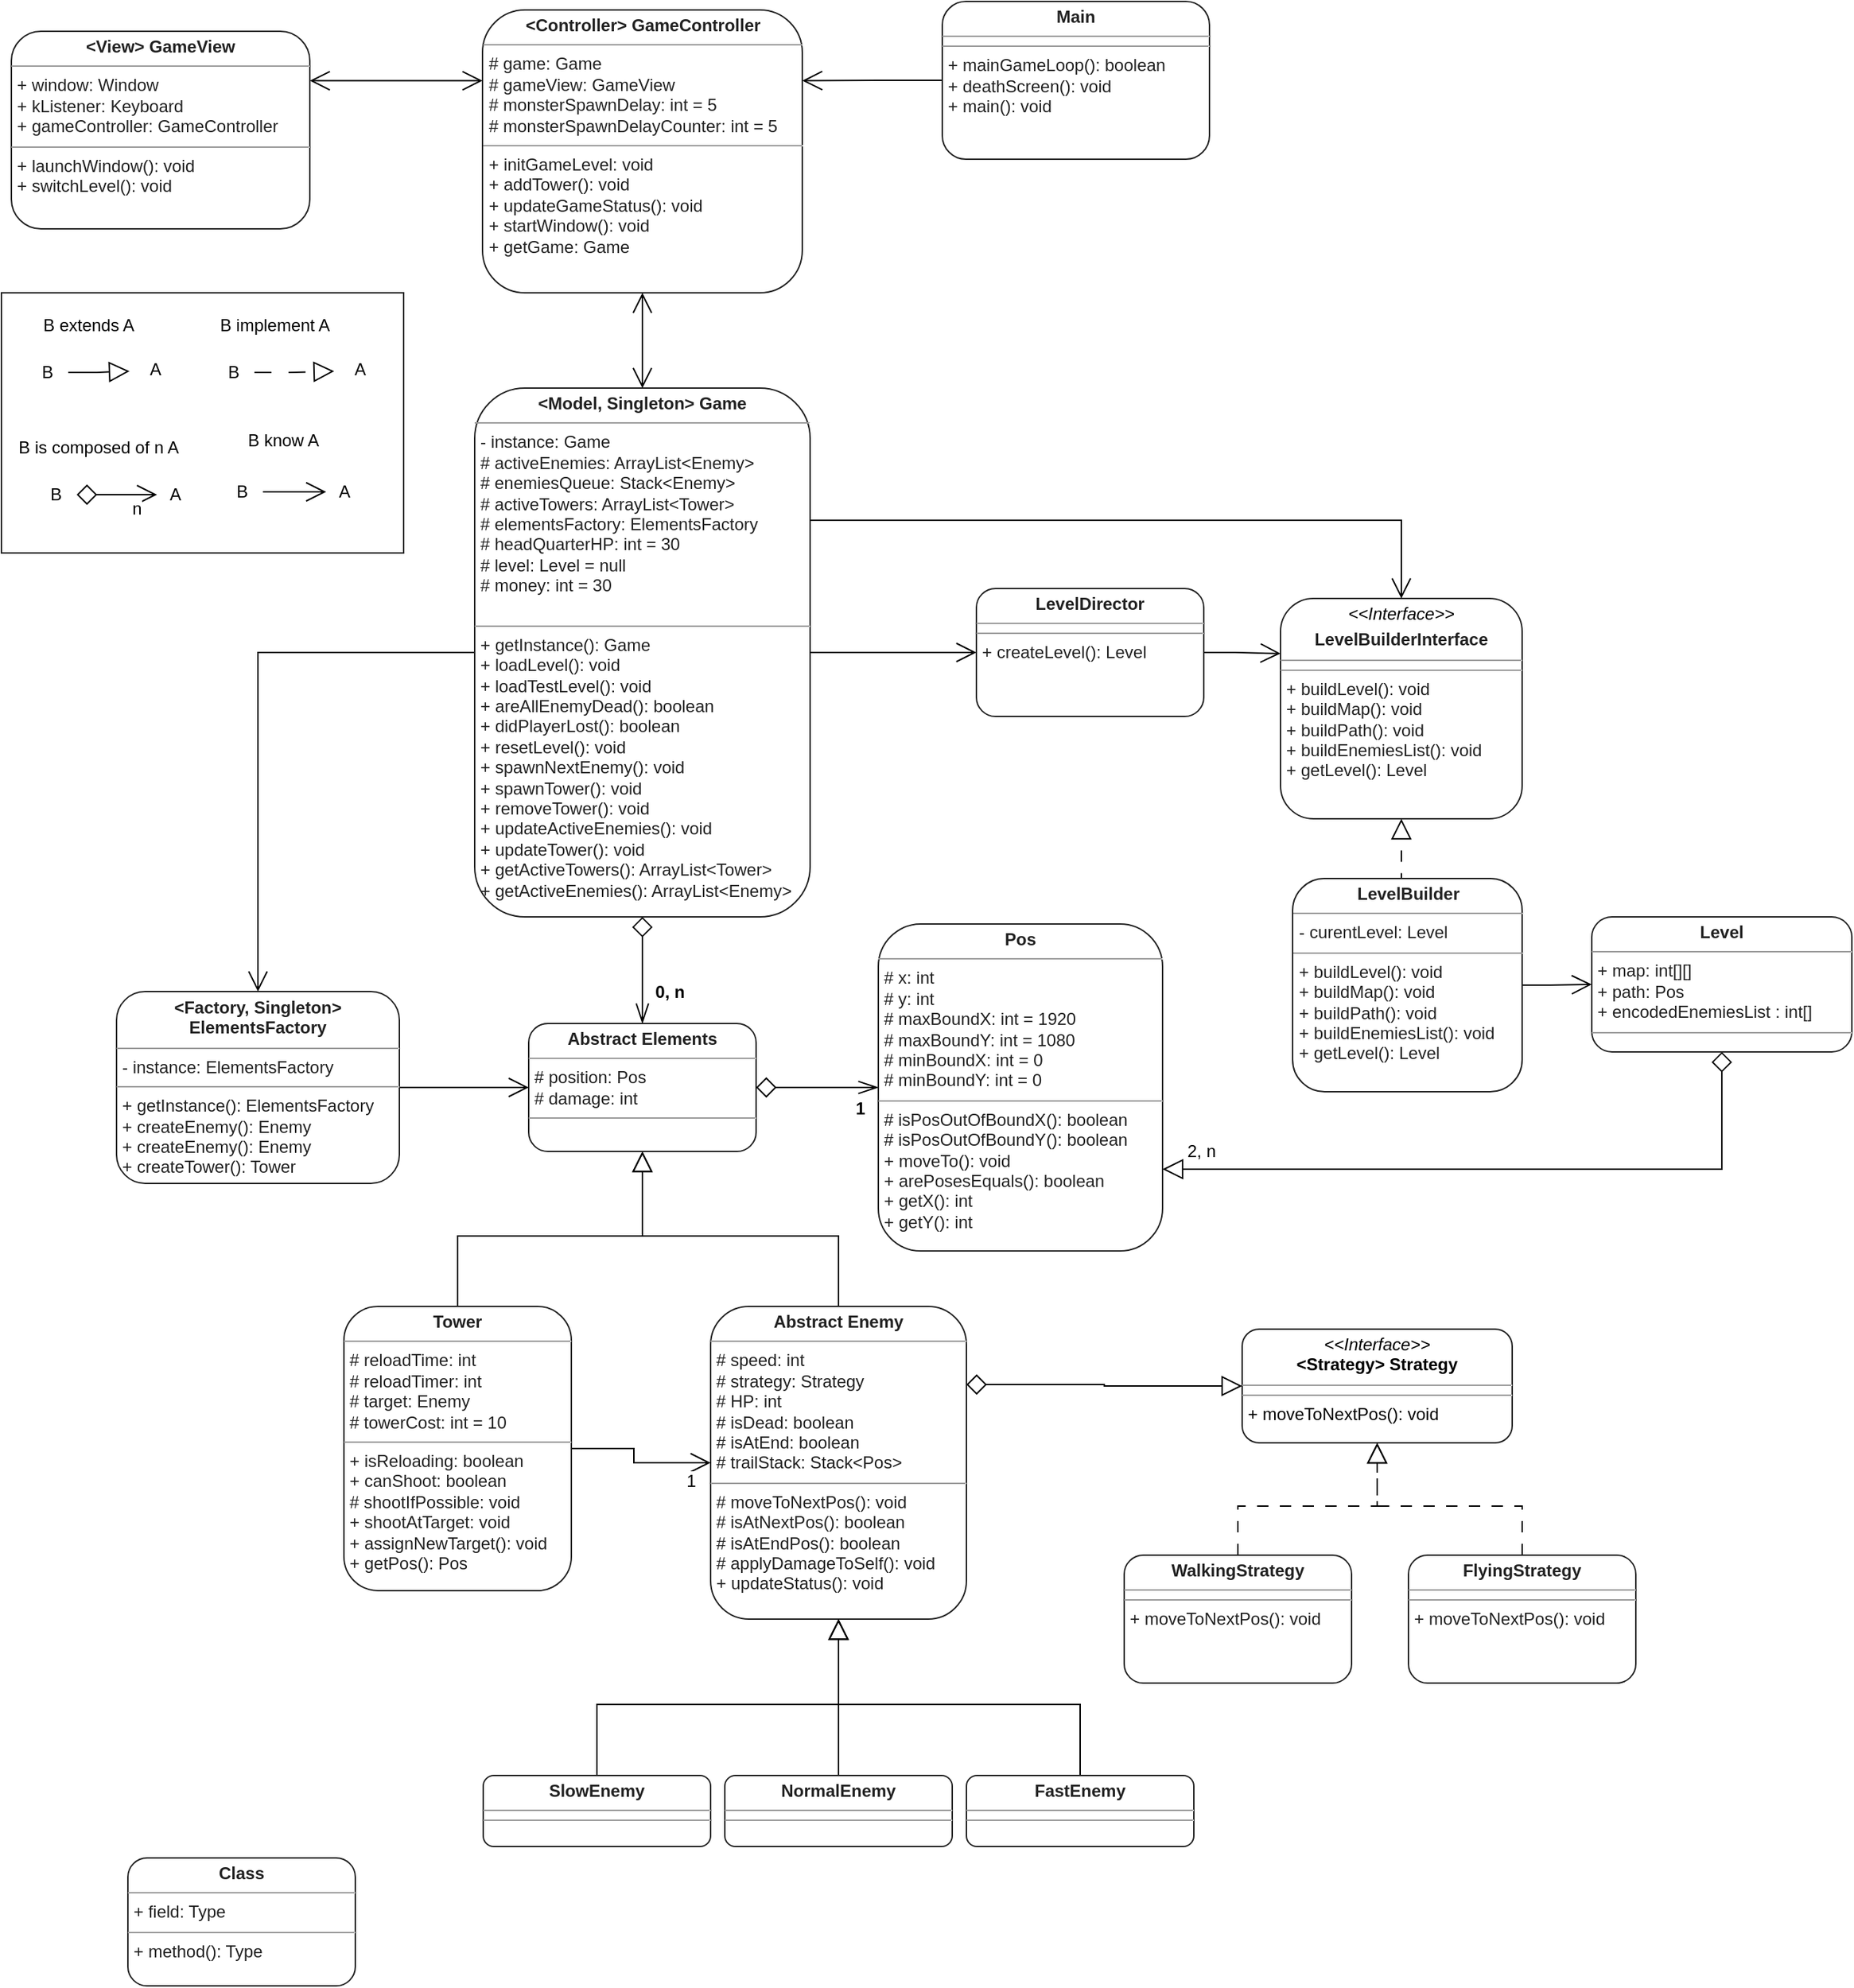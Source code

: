 <mxfile version="22.1.21" type="github">
  <diagram id="C5RBs43oDa-KdzZeNtuy" name="Page-1">
    <mxGraphModel dx="2112" dy="1836" grid="0" gridSize="10" guides="1" tooltips="1" connect="1" arrows="1" fold="1" page="1" pageScale="1" pageWidth="827" pageHeight="1169" background="#FFFFFF" math="0" shadow="0">
      <root>
        <mxCell id="WIyWlLk6GJQsqaUBKTNV-0" />
        <mxCell id="WIyWlLk6GJQsqaUBKTNV-1" parent="WIyWlLk6GJQsqaUBKTNV-0" />
        <mxCell id="IYGhUomnH6jKBSR1ie2B-79" value="" style="rounded=0;whiteSpace=wrap;html=1;strokeColor=#222222;align=left;verticalAlign=top;fontFamily=Helvetica;fontSize=12;fontColor=default;fillColor=default;" parent="WIyWlLk6GJQsqaUBKTNV-1" vertex="1">
          <mxGeometry x="-42" y="165" width="283" height="183" as="geometry" />
        </mxCell>
        <mxCell id="L1qPjvzHBr-FXpmjH9W--50" style="edgeStyle=orthogonalEdgeStyle;rounded=0;orthogonalLoop=1;jettySize=auto;html=1;exitX=1;exitY=0.5;exitDx=0;exitDy=0;entryX=0;entryY=0.5;entryDx=0;entryDy=0;fontColor=#222222;endSize=12;endArrow=open;endFill=0;" parent="WIyWlLk6GJQsqaUBKTNV-1" source="IYGhUomnH6jKBSR1ie2B-50" target="n24wNqalR_rbXZnRrwJV-2" edge="1">
          <mxGeometry relative="1" as="geometry">
            <mxPoint x="605" y="320" as="sourcePoint" />
            <mxPoint x="638" y="325.5" as="targetPoint" />
          </mxGeometry>
        </mxCell>
        <mxCell id="IYGhUomnH6jKBSR1ie2B-40" style="edgeStyle=orthogonalEdgeStyle;shape=connector;rounded=0;orthogonalLoop=1;jettySize=auto;html=1;exitX=0.5;exitY=1;exitDx=0;exitDy=0;labelBackgroundColor=default;strokeColor=default;align=center;verticalAlign=middle;fontFamily=Helvetica;fontSize=12;fontColor=default;endArrow=block;endFill=0;endSize=12;" parent="WIyWlLk6GJQsqaUBKTNV-1" edge="1">
          <mxGeometry relative="1" as="geometry">
            <mxPoint x="414" y="772" as="targetPoint" />
            <mxPoint x="414" y="772" as="sourcePoint" />
          </mxGeometry>
        </mxCell>
        <mxCell id="IYGhUomnH6jKBSR1ie2B-24" style="edgeStyle=orthogonalEdgeStyle;shape=connector;rounded=0;orthogonalLoop=1;jettySize=auto;html=1;exitX=0.5;exitY=0;exitDx=0;exitDy=0;entryX=0.5;entryY=1;entryDx=0;entryDy=0;labelBackgroundColor=default;strokeColor=default;align=center;verticalAlign=middle;fontFamily=Helvetica;fontSize=12;fontColor=default;endArrow=block;endFill=0;endSize=12;" parent="WIyWlLk6GJQsqaUBKTNV-1" source="IYGhUomnH6jKBSR1ie2B-25" target="IYGhUomnH6jKBSR1ie2B-22" edge="1">
          <mxGeometry relative="1" as="geometry">
            <mxPoint x="377" y="1205" as="sourcePoint" />
          </mxGeometry>
        </mxCell>
        <mxCell id="IYGhUomnH6jKBSR1ie2B-30" style="edgeStyle=orthogonalEdgeStyle;shape=connector;rounded=0;orthogonalLoop=1;jettySize=auto;html=1;exitX=1;exitY=0.25;exitDx=0;exitDy=0;entryX=0;entryY=0.5;entryDx=0;entryDy=0;labelBackgroundColor=default;strokeColor=default;align=center;verticalAlign=middle;fontFamily=Helvetica;fontSize=12;fontColor=default;endArrow=block;endFill=0;endSize=12;startArrow=diamond;startFill=0;targetPerimeterSpacing=0;sourcePerimeterSpacing=0;startSize=12;" parent="WIyWlLk6GJQsqaUBKTNV-1" source="IYGhUomnH6jKBSR1ie2B-22" target="IYGhUomnH6jKBSR1ie2B-32" edge="1">
          <mxGeometry relative="1" as="geometry">
            <mxPoint x="1017" y="969" as="targetPoint" />
          </mxGeometry>
        </mxCell>
        <mxCell id="IYGhUomnH6jKBSR1ie2B-46" value="1" style="edgeLabel;html=1;align=center;verticalAlign=middle;resizable=0;points=[];fontSize=12;fontFamily=Helvetica;fontColor=default;fontStyle=1" parent="IYGhUomnH6jKBSR1ie2B-30" vertex="1" connectable="0">
          <mxGeometry x="-0.838" y="-2" relative="1" as="geometry">
            <mxPoint x="229" y="-15" as="offset" />
          </mxGeometry>
        </mxCell>
        <mxCell id="IYGhUomnH6jKBSR1ie2B-42" style="edgeStyle=orthogonalEdgeStyle;shape=connector;rounded=0;orthogonalLoop=1;jettySize=auto;html=1;exitX=0.5;exitY=0;exitDx=0;exitDy=0;entryX=0.5;entryY=1;entryDx=0;entryDy=0;labelBackgroundColor=default;strokeColor=default;align=center;verticalAlign=middle;fontFamily=Helvetica;fontSize=12;fontColor=default;endArrow=block;endFill=0;endSize=12;" parent="WIyWlLk6GJQsqaUBKTNV-1" source="IYGhUomnH6jKBSR1ie2B-22" target="IYGhUomnH6jKBSR1ie2B-41" edge="1">
          <mxGeometry relative="1" as="geometry" />
        </mxCell>
        <mxCell id="IYGhUomnH6jKBSR1ie2B-22" value="&lt;p style=&quot;margin:0px;margin-top:4px;text-align:center;&quot;&gt;&lt;font color=&quot;#222222&quot;&gt;&lt;b&gt;Abstract Enemy&lt;br&gt;&lt;/b&gt;&lt;/font&gt;&lt;/p&gt;&lt;hr size=&quot;1&quot;&gt;&lt;p style=&quot;margin:0px;margin-left:4px;&quot;&gt;&lt;font color=&quot;#222222&quot;&gt;# speed: int&lt;/font&gt;&lt;/p&gt;&lt;p style=&quot;margin:0px;margin-left:4px;&quot;&gt;&lt;font color=&quot;#222222&quot;&gt;# strategy: Strategy&lt;/font&gt;&lt;/p&gt;&lt;p style=&quot;margin:0px;margin-left:4px;&quot;&gt;&lt;font color=&quot;#222222&quot;&gt;# HP: int&lt;/font&gt;&lt;/p&gt;&lt;p style=&quot;margin:0px;margin-left:4px;&quot;&gt;&lt;font color=&quot;#222222&quot;&gt;# isDead: boolean&lt;/font&gt;&lt;/p&gt;&lt;p style=&quot;margin:0px;margin-left:4px;&quot;&gt;&lt;font color=&quot;#222222&quot;&gt;# isAtEnd: boolean&lt;/font&gt;&lt;/p&gt;&lt;p style=&quot;margin:0px;margin-left:4px;&quot;&gt;&lt;font color=&quot;#222222&quot;&gt;# trailStack: Stack&amp;lt;Pos&amp;gt;&lt;br&gt;&lt;/font&gt;&lt;/p&gt;&lt;hr size=&quot;1&quot;&gt;&lt;p style=&quot;margin:0px;margin-left:4px;&quot;&gt;&lt;font color=&quot;#222222&quot;&gt;# moveToNextPos(): void&lt;/font&gt;&lt;/p&gt;&lt;p style=&quot;margin:0px;margin-left:4px;&quot;&gt;&lt;font color=&quot;#222222&quot;&gt;# isAtNextPos(): boolean&lt;/font&gt;&lt;/p&gt;&lt;p style=&quot;margin:0px;margin-left:4px;&quot;&gt;&lt;font color=&quot;#222222&quot;&gt;# isAtEndPos(): boolean&lt;/font&gt;&lt;/p&gt;&lt;p style=&quot;margin:0px;margin-left:4px;&quot;&gt;&lt;font color=&quot;#222222&quot;&gt;# applyDamageToSelf(): void&lt;/font&gt;&lt;/p&gt;&lt;p style=&quot;margin:0px;margin-left:4px;&quot;&gt;&lt;font color=&quot;#222222&quot;&gt;+ updateStatus(): void&lt;br&gt;&lt;/font&gt;&lt;/p&gt;&lt;p style=&quot;margin:0px;margin-left:4px;&quot;&gt;&lt;font color=&quot;#222222&quot;&gt;&lt;br&gt;&lt;/font&gt;&lt;/p&gt;" style="verticalAlign=top;align=left;overflow=fill;fontSize=12;fontFamily=Helvetica;html=1;whiteSpace=wrap;fontColor=default;strokeColor=#222222;rounded=1;" parent="WIyWlLk6GJQsqaUBKTNV-1" vertex="1">
          <mxGeometry x="457" y="878" width="180" height="220" as="geometry" />
        </mxCell>
        <mxCell id="IYGhUomnH6jKBSR1ie2B-23" value="&lt;p style=&quot;margin:0px;margin-top:4px;text-align:center;&quot;&gt;&lt;font color=&quot;#222222&quot;&gt;&lt;b&gt;Class&lt;/b&gt;&lt;/font&gt;&lt;/p&gt;&lt;hr size=&quot;1&quot;&gt;&lt;p style=&quot;margin:0px;margin-left:4px;&quot;&gt;&lt;font color=&quot;#222222&quot;&gt;+ field: Type&lt;/font&gt;&lt;/p&gt;&lt;hr size=&quot;1&quot;&gt;&lt;p style=&quot;margin:0px;margin-left:4px;&quot;&gt;&lt;font color=&quot;#222222&quot;&gt;+ method(): Type&lt;/font&gt;&lt;/p&gt;" style="verticalAlign=top;align=left;overflow=fill;fontSize=12;fontFamily=Helvetica;html=1;whiteSpace=wrap;fontColor=default;strokeColor=#222222;rounded=1;" parent="WIyWlLk6GJQsqaUBKTNV-1" vertex="1">
          <mxGeometry x="47" y="1266" width="160" height="90" as="geometry" />
        </mxCell>
        <mxCell id="IYGhUomnH6jKBSR1ie2B-25" value="&lt;p style=&quot;margin:0px;margin-top:4px;text-align:center;&quot;&gt;&lt;font color=&quot;#222222&quot;&gt;&lt;b&gt;SlowEnemy&lt;/b&gt;&lt;/font&gt;&lt;/p&gt;&lt;hr size=&quot;1&quot;&gt;&lt;hr size=&quot;1&quot;&gt;" style="verticalAlign=top;align=left;overflow=fill;fontSize=12;fontFamily=Helvetica;html=1;whiteSpace=wrap;fontColor=default;strokeColor=#222222;rounded=1;" parent="WIyWlLk6GJQsqaUBKTNV-1" vertex="1">
          <mxGeometry x="297" y="1208" width="160" height="50" as="geometry" />
        </mxCell>
        <mxCell id="IYGhUomnH6jKBSR1ie2B-29" style="edgeStyle=orthogonalEdgeStyle;shape=connector;rounded=0;orthogonalLoop=1;jettySize=auto;html=1;exitX=0.5;exitY=0;exitDx=0;exitDy=0;entryX=0.5;entryY=1;entryDx=0;entryDy=0;labelBackgroundColor=default;strokeColor=default;align=center;verticalAlign=middle;fontFamily=Helvetica;fontSize=12;fontColor=default;endArrow=block;endFill=0;endSize=12;" parent="WIyWlLk6GJQsqaUBKTNV-1" source="IYGhUomnH6jKBSR1ie2B-26" target="IYGhUomnH6jKBSR1ie2B-22" edge="1">
          <mxGeometry relative="1" as="geometry" />
        </mxCell>
        <mxCell id="IYGhUomnH6jKBSR1ie2B-26" value="&lt;p style=&quot;margin:0px;margin-top:4px;text-align:center;&quot;&gt;&lt;font color=&quot;#222222&quot;&gt;&lt;b&gt;FastEnemy&lt;/b&gt;&lt;/font&gt;&lt;/p&gt;&lt;hr size=&quot;1&quot;&gt;&lt;hr size=&quot;1&quot;&gt;" style="verticalAlign=top;align=left;overflow=fill;fontSize=12;fontFamily=Helvetica;html=1;whiteSpace=wrap;fontColor=default;strokeColor=#222222;rounded=1;" parent="WIyWlLk6GJQsqaUBKTNV-1" vertex="1">
          <mxGeometry x="637" y="1208" width="160" height="50" as="geometry" />
        </mxCell>
        <mxCell id="IYGhUomnH6jKBSR1ie2B-28" style="edgeStyle=orthogonalEdgeStyle;shape=connector;rounded=0;orthogonalLoop=1;jettySize=auto;html=1;exitX=0.5;exitY=0;exitDx=0;exitDy=0;entryX=0.5;entryY=1;entryDx=0;entryDy=0;labelBackgroundColor=default;strokeColor=default;align=center;verticalAlign=middle;fontFamily=Helvetica;fontSize=12;fontColor=default;endArrow=block;endFill=0;endSize=12;" parent="WIyWlLk6GJQsqaUBKTNV-1" source="IYGhUomnH6jKBSR1ie2B-27" target="IYGhUomnH6jKBSR1ie2B-22" edge="1">
          <mxGeometry relative="1" as="geometry" />
        </mxCell>
        <mxCell id="IYGhUomnH6jKBSR1ie2B-27" value="&lt;p style=&quot;margin:0px;margin-top:4px;text-align:center;&quot;&gt;&lt;font color=&quot;#222222&quot;&gt;&lt;b&gt;NormalEnemy&lt;/b&gt;&lt;/font&gt;&lt;/p&gt;&lt;hr size=&quot;1&quot;&gt;&lt;hr size=&quot;1&quot;&gt;" style="verticalAlign=top;align=left;overflow=fill;fontSize=12;fontFamily=Helvetica;html=1;whiteSpace=wrap;fontColor=default;strokeColor=#222222;rounded=1;" parent="WIyWlLk6GJQsqaUBKTNV-1" vertex="1">
          <mxGeometry x="467" y="1208" width="160" height="50" as="geometry" />
        </mxCell>
        <mxCell id="IYGhUomnH6jKBSR1ie2B-32" value="&lt;p style=&quot;margin:0px;margin-top:4px;text-align:center;&quot;&gt;&lt;i&gt;&amp;lt;&amp;lt;Interface&amp;gt;&amp;gt;&lt;/i&gt;&lt;br&gt;&lt;b&gt;&amp;lt;Strategy&amp;gt; Strategy&lt;/b&gt;&lt;br&gt;&lt;/p&gt;&lt;hr size=&quot;1&quot;&gt;&lt;hr size=&quot;1&quot;&gt;&lt;p style=&quot;margin:0px;margin-left:4px;&quot;&gt;+ moveToNextPos(): void&lt;br&gt;&lt;/p&gt;" style="verticalAlign=top;align=left;overflow=fill;fontSize=12;fontFamily=Helvetica;html=1;whiteSpace=wrap;rounded=1;strokeColor=#222222;fontColor=default;fillColor=default;" parent="WIyWlLk6GJQsqaUBKTNV-1" vertex="1">
          <mxGeometry x="831" y="894" width="190" height="80" as="geometry" />
        </mxCell>
        <mxCell id="IYGhUomnH6jKBSR1ie2B-36" style="edgeStyle=orthogonalEdgeStyle;shape=connector;rounded=0;orthogonalLoop=1;jettySize=auto;html=1;exitX=0.5;exitY=0;exitDx=0;exitDy=0;entryX=0.5;entryY=1;entryDx=0;entryDy=0;labelBackgroundColor=default;strokeColor=default;align=center;verticalAlign=middle;fontFamily=Helvetica;fontSize=12;fontColor=default;endArrow=block;endFill=0;endSize=12;dashed=1;dashPattern=8 8;" parent="WIyWlLk6GJQsqaUBKTNV-1" source="IYGhUomnH6jKBSR1ie2B-34" target="IYGhUomnH6jKBSR1ie2B-32" edge="1">
          <mxGeometry relative="1" as="geometry" />
        </mxCell>
        <mxCell id="IYGhUomnH6jKBSR1ie2B-34" value="&lt;p style=&quot;margin:0px;margin-top:4px;text-align:center;&quot;&gt;&lt;font color=&quot;#222222&quot;&gt;&lt;b&gt;WalkingStrategy&lt;/b&gt;&lt;/font&gt;&lt;br&gt;&lt;/p&gt;&lt;hr size=&quot;1&quot;&gt;&lt;hr size=&quot;1&quot;&gt;&lt;p style=&quot;margin:0px;margin-left:4px;&quot;&gt;&lt;font color=&quot;#222222&quot;&gt;+ moveToNextPos(): void&lt;br&gt;&lt;/font&gt;&lt;/p&gt;" style="verticalAlign=top;align=left;overflow=fill;fontSize=12;fontFamily=Helvetica;html=1;whiteSpace=wrap;fontColor=default;strokeColor=#222222;rounded=1;" parent="WIyWlLk6GJQsqaUBKTNV-1" vertex="1">
          <mxGeometry x="748" y="1053" width="160" height="90" as="geometry" />
        </mxCell>
        <mxCell id="IYGhUomnH6jKBSR1ie2B-37" style="edgeStyle=orthogonalEdgeStyle;shape=connector;rounded=0;orthogonalLoop=1;jettySize=auto;html=1;exitX=0.5;exitY=0;exitDx=0;exitDy=0;labelBackgroundColor=default;strokeColor=default;align=center;verticalAlign=middle;fontFamily=Helvetica;fontSize=12;fontColor=default;endArrow=block;endFill=0;endSize=12;dashed=1;dashPattern=8 8;" parent="WIyWlLk6GJQsqaUBKTNV-1" source="IYGhUomnH6jKBSR1ie2B-35" target="IYGhUomnH6jKBSR1ie2B-32" edge="1">
          <mxGeometry relative="1" as="geometry" />
        </mxCell>
        <mxCell id="IYGhUomnH6jKBSR1ie2B-35" value="&lt;p style=&quot;margin:0px;margin-top:4px;text-align:center;&quot;&gt;&lt;font color=&quot;#222222&quot;&gt;&lt;b&gt;FlyingStrategy&lt;/b&gt;&lt;/font&gt;&lt;br&gt;&lt;/p&gt;&lt;hr size=&quot;1&quot;&gt;&lt;hr size=&quot;1&quot;&gt;&lt;p style=&quot;margin:0px;margin-left:4px;&quot;&gt;&lt;font color=&quot;#222222&quot;&gt;+ moveToNextPos(): void&lt;br&gt;&lt;/font&gt;&lt;/p&gt;" style="verticalAlign=top;align=left;overflow=fill;fontSize=12;fontFamily=Helvetica;html=1;whiteSpace=wrap;fontColor=default;strokeColor=#222222;rounded=1;" parent="WIyWlLk6GJQsqaUBKTNV-1" vertex="1">
          <mxGeometry x="948" y="1053" width="160" height="90" as="geometry" />
        </mxCell>
        <mxCell id="IYGhUomnH6jKBSR1ie2B-39" style="edgeStyle=orthogonalEdgeStyle;shape=connector;rounded=0;orthogonalLoop=1;jettySize=auto;html=1;exitX=0.5;exitY=0;exitDx=0;exitDy=0;entryX=0.5;entryY=1;entryDx=0;entryDy=0;labelBackgroundColor=default;strokeColor=default;align=center;verticalAlign=middle;fontFamily=Helvetica;fontSize=12;fontColor=default;endArrow=block;endFill=0;endSize=12;" parent="WIyWlLk6GJQsqaUBKTNV-1" source="IYGhUomnH6jKBSR1ie2B-38" target="IYGhUomnH6jKBSR1ie2B-41" edge="1">
          <mxGeometry relative="1" as="geometry">
            <mxPoint x="414" y="772" as="targetPoint" />
          </mxGeometry>
        </mxCell>
        <mxCell id="n24wNqalR_rbXZnRrwJV-17" value="1" style="edgeStyle=orthogonalEdgeStyle;shape=connector;rounded=0;orthogonalLoop=1;jettySize=auto;html=1;exitX=1;exitY=0.5;exitDx=0;exitDy=0;entryX=0;entryY=0.5;entryDx=0;entryDy=0;labelBackgroundColor=default;strokeColor=default;align=center;verticalAlign=middle;fontFamily=Helvetica;fontSize=12;fontColor=default;endArrow=open;endFill=0;endSize=12;" edge="1" parent="WIyWlLk6GJQsqaUBKTNV-1" source="IYGhUomnH6jKBSR1ie2B-38" target="IYGhUomnH6jKBSR1ie2B-22">
          <mxGeometry x="0.741" y="-13" relative="1" as="geometry">
            <mxPoint as="offset" />
          </mxGeometry>
        </mxCell>
        <mxCell id="IYGhUomnH6jKBSR1ie2B-38" value="&lt;p style=&quot;margin:0px;margin-top:4px;text-align:center;&quot;&gt;&lt;font color=&quot;#222222&quot;&gt;&lt;b&gt;Tower&lt;/b&gt;&lt;/font&gt;&lt;br&gt;&lt;/p&gt;&lt;hr size=&quot;1&quot;&gt;&lt;p style=&quot;margin:0px;margin-left:4px;&quot;&gt;&lt;font color=&quot;#222222&quot;&gt;# reloadTime: int&lt;/font&gt;&lt;/p&gt;&lt;p style=&quot;margin:0px;margin-left:4px;&quot;&gt;&lt;font color=&quot;#222222&quot;&gt;# reloadTimer: int&lt;/font&gt;&lt;/p&gt;&lt;p style=&quot;margin:0px;margin-left:4px;&quot;&gt;&lt;font color=&quot;#222222&quot;&gt;# target: Enemy&lt;br&gt;&lt;/font&gt;&lt;/p&gt;&lt;p style=&quot;margin:0px;margin-left:4px;&quot;&gt;&lt;font color=&quot;#222222&quot;&gt;# towerCost: int = 10&lt;br&gt;&lt;/font&gt;&lt;/p&gt;&lt;hr size=&quot;1&quot;&gt;&lt;p style=&quot;margin:0px;margin-left:4px;&quot;&gt;&lt;font color=&quot;#222222&quot;&gt;+ isReloading: boolean&lt;/font&gt;&lt;/p&gt;&lt;p style=&quot;margin:0px;margin-left:4px;&quot;&gt;&lt;font color=&quot;#222222&quot;&gt;+ canShoot: boolean&lt;/font&gt;&lt;/p&gt;&lt;p style=&quot;margin:0px;margin-left:4px;&quot;&gt;&lt;font color=&quot;#222222&quot;&gt;# shootIfPossible: void&lt;/font&gt;&lt;/p&gt;&lt;p style=&quot;margin:0px;margin-left:4px;&quot;&gt;&lt;font color=&quot;#222222&quot;&gt;+ shootAtTarget: void&lt;/font&gt;&lt;/p&gt;&lt;p style=&quot;margin:0px;margin-left:4px;&quot;&gt;&lt;font color=&quot;#222222&quot;&gt;+ assignNewTarget(): void&lt;br&gt;&lt;/font&gt;&lt;/p&gt;&lt;p style=&quot;margin:0px;margin-left:4px;&quot;&gt;&lt;font color=&quot;#222222&quot;&gt;+ getPos(): Pos&lt;br&gt;&lt;/font&gt;&lt;/p&gt;" style="verticalAlign=top;align=left;overflow=fill;fontSize=12;fontFamily=Helvetica;html=1;whiteSpace=wrap;fontColor=default;strokeColor=#222222;rounded=1;" parent="WIyWlLk6GJQsqaUBKTNV-1" vertex="1">
          <mxGeometry x="199" y="878" width="160" height="200" as="geometry" />
        </mxCell>
        <mxCell id="IYGhUomnH6jKBSR1ie2B-51" style="edgeStyle=orthogonalEdgeStyle;shape=connector;rounded=0;orthogonalLoop=1;jettySize=auto;html=1;exitX=0.5;exitY=0;exitDx=0;exitDy=0;entryX=0.5;entryY=1;entryDx=0;entryDy=0;labelBackgroundColor=default;strokeColor=default;align=center;verticalAlign=middle;fontFamily=Helvetica;fontSize=12;fontColor=default;endArrow=diamond;endFill=0;endSize=12;startArrow=openThin;startFill=0;startSize=12;" parent="WIyWlLk6GJQsqaUBKTNV-1" source="IYGhUomnH6jKBSR1ie2B-41" target="IYGhUomnH6jKBSR1ie2B-50" edge="1">
          <mxGeometry relative="1" as="geometry" />
        </mxCell>
        <mxCell id="IYGhUomnH6jKBSR1ie2B-52" value="0, n" style="edgeLabel;html=1;align=center;verticalAlign=middle;resizable=0;points=[];fontSize=12;fontFamily=Helvetica;fontColor=default;fontStyle=1" parent="IYGhUomnH6jKBSR1ie2B-51" vertex="1" connectable="0">
          <mxGeometry x="0.387" y="2" relative="1" as="geometry">
            <mxPoint x="21" y="30" as="offset" />
          </mxGeometry>
        </mxCell>
        <mxCell id="IYGhUomnH6jKBSR1ie2B-41" value="&lt;p style=&quot;margin:0px;margin-top:4px;text-align:center;&quot;&gt;&lt;font color=&quot;#222222&quot;&gt;&lt;b&gt;Abstract Elements&lt;/b&gt;&lt;/font&gt;&lt;br&gt;&lt;/p&gt;&lt;hr size=&quot;1&quot;&gt;&lt;p style=&quot;margin:0px;margin-left:4px;&quot;&gt;&lt;font color=&quot;#222222&quot;&gt;# position: Pos&lt;/font&gt;&lt;/p&gt;&lt;p style=&quot;margin:0px;margin-left:4px;&quot;&gt;&lt;font color=&quot;#222222&quot;&gt;# damage: int&lt;br&gt;&lt;/font&gt;&lt;/p&gt;&lt;hr size=&quot;1&quot;&gt;" style="verticalAlign=top;align=left;overflow=fill;fontSize=12;fontFamily=Helvetica;html=1;whiteSpace=wrap;fontColor=default;strokeColor=#222222;rounded=1;" parent="WIyWlLk6GJQsqaUBKTNV-1" vertex="1">
          <mxGeometry x="329" y="679" width="160" height="90" as="geometry" />
        </mxCell>
        <mxCell id="IYGhUomnH6jKBSR1ie2B-44" style="edgeStyle=orthogonalEdgeStyle;shape=connector;rounded=0;orthogonalLoop=1;jettySize=auto;html=1;exitX=0;exitY=0.5;exitDx=0;exitDy=0;entryX=1;entryY=0.5;entryDx=0;entryDy=0;labelBackgroundColor=default;strokeColor=default;align=center;verticalAlign=middle;fontFamily=Helvetica;fontSize=12;fontColor=default;endArrow=diamond;endFill=0;endSize=12;startArrow=openThin;startFill=0;startSize=12;" parent="WIyWlLk6GJQsqaUBKTNV-1" source="IYGhUomnH6jKBSR1ie2B-43" target="IYGhUomnH6jKBSR1ie2B-41" edge="1">
          <mxGeometry relative="1" as="geometry" />
        </mxCell>
        <mxCell id="IYGhUomnH6jKBSR1ie2B-45" value="1" style="edgeLabel;html=1;align=center;verticalAlign=middle;resizable=0;points=[];fontSize=12;fontFamily=Helvetica;fontColor=default;fontStyle=1" parent="IYGhUomnH6jKBSR1ie2B-44" vertex="1" connectable="0">
          <mxGeometry x="0.854" y="-1" relative="1" as="geometry">
            <mxPoint x="66" y="16" as="offset" />
          </mxGeometry>
        </mxCell>
        <mxCell id="IYGhUomnH6jKBSR1ie2B-43" value="&lt;p style=&quot;margin:0px;margin-top:4px;text-align:center;&quot;&gt;&lt;font color=&quot;#222222&quot;&gt;&lt;b&gt;Pos&lt;/b&gt;&lt;/font&gt;&lt;/p&gt;&lt;hr size=&quot;1&quot;&gt;&lt;p style=&quot;margin:0px;margin-left:4px;&quot;&gt;&lt;font color=&quot;#222222&quot;&gt;# x: int&lt;/font&gt;&lt;/p&gt;&lt;p style=&quot;margin:0px;margin-left:4px;&quot;&gt;&lt;font color=&quot;#222222&quot;&gt;# y: int&lt;/font&gt;&lt;/p&gt;&lt;p style=&quot;margin:0px;margin-left:4px;&quot;&gt;&lt;font color=&quot;#222222&quot;&gt;# maxBoundX: int = 1920&lt;/font&gt;&lt;/p&gt;&lt;p style=&quot;margin:0px;margin-left:4px;&quot;&gt;&lt;font color=&quot;#222222&quot;&gt;# maxBoundY: int = 1080&lt;/font&gt;&lt;/p&gt;&lt;p style=&quot;margin:0px;margin-left:4px;&quot;&gt;&lt;font color=&quot;#222222&quot;&gt;# minBoundX: int = 0&lt;/font&gt;&lt;/p&gt;&lt;p style=&quot;margin:0px;margin-left:4px;&quot;&gt;&lt;font color=&quot;#222222&quot;&gt;# minBoundY: int = 0&lt;br&gt;&lt;/font&gt;&lt;/p&gt;&lt;hr size=&quot;1&quot;&gt;&lt;p style=&quot;margin:0px;margin-left:4px;&quot;&gt;&lt;font color=&quot;#222222&quot;&gt;# isPosOutOfBoundX(): boolean&lt;br&gt;&lt;/font&gt;&lt;/p&gt;&lt;p style=&quot;margin:0px;margin-left:4px;&quot;&gt;&lt;font color=&quot;#222222&quot;&gt;# isPosOutOfBoundY(): boolean&lt;/font&gt;&lt;/p&gt;&lt;p style=&quot;margin:0px;margin-left:4px;&quot;&gt;&lt;font color=&quot;#222222&quot;&gt;+ moveTo(): void&lt;/font&gt;&lt;/p&gt;&lt;p style=&quot;margin:0px;margin-left:4px;&quot;&gt;&lt;font color=&quot;#222222&quot;&gt;+ arePosesEquals(): boolean&lt;/font&gt;&lt;/p&gt;&lt;p style=&quot;margin:0px;margin-left:4px;&quot;&gt;&lt;font color=&quot;#222222&quot;&gt;+ getX(): int&lt;/font&gt;&lt;/p&gt;&lt;p style=&quot;margin:0px;margin-left:4px;&quot;&gt;&lt;font color=&quot;#222222&quot;&gt;+ getY(): int&lt;br&gt;&lt;/font&gt;&lt;/p&gt;" style="verticalAlign=top;align=left;overflow=fill;fontSize=12;fontFamily=Helvetica;html=1;whiteSpace=wrap;fontColor=default;strokeColor=#222222;rounded=1;" parent="WIyWlLk6GJQsqaUBKTNV-1" vertex="1">
          <mxGeometry x="575" y="609" width="200" height="230" as="geometry" />
        </mxCell>
        <mxCell id="IYGhUomnH6jKBSR1ie2B-49" style="edgeStyle=orthogonalEdgeStyle;shape=connector;rounded=0;orthogonalLoop=1;jettySize=auto;html=1;exitX=1;exitY=0.5;exitDx=0;exitDy=0;entryX=0;entryY=0.5;entryDx=0;entryDy=0;labelBackgroundColor=default;strokeColor=default;align=center;verticalAlign=middle;fontFamily=Helvetica;fontSize=12;fontColor=default;endArrow=open;endFill=0;endSize=12;" parent="WIyWlLk6GJQsqaUBKTNV-1" source="IYGhUomnH6jKBSR1ie2B-47" target="IYGhUomnH6jKBSR1ie2B-41" edge="1">
          <mxGeometry relative="1" as="geometry" />
        </mxCell>
        <mxCell id="IYGhUomnH6jKBSR1ie2B-47" value="&lt;p style=&quot;margin:0px;margin-top:4px;text-align:center;&quot;&gt;&lt;font color=&quot;#222222&quot;&gt;&lt;b&gt;&amp;lt;Factory, Singleton&amp;gt; ElementsFactory&lt;/b&gt;&lt;/font&gt;&lt;br&gt;&lt;/p&gt;&lt;hr size=&quot;1&quot;&gt;&lt;p style=&quot;margin:0px;margin-left:4px;&quot;&gt;&lt;font color=&quot;#222222&quot;&gt;- instance: ElementsFactory&lt;/font&gt;&lt;/p&gt;&lt;hr size=&quot;1&quot;&gt;&lt;p style=&quot;margin:0px;margin-left:4px;&quot;&gt;&lt;font color=&quot;#222222&quot;&gt;+ getInstance(): ElementsFactory&lt;/font&gt;&lt;/p&gt;&lt;p style=&quot;margin:0px;margin-left:4px;&quot;&gt;&lt;font color=&quot;#222222&quot;&gt;+ createEnemy(): Enemy&lt;/font&gt;&lt;/p&gt;&lt;p style=&quot;margin:0px;margin-left:4px;&quot;&gt;&lt;font color=&quot;#222222&quot;&gt;+ createEnemy(): Enemy&lt;/font&gt;&lt;/p&gt;&lt;p style=&quot;margin:0px;margin-left:4px;&quot;&gt;&lt;font color=&quot;#222222&quot;&gt;+ createTower(): Tower&lt;br&gt;&lt;/font&gt;&lt;/p&gt;&lt;p style=&quot;margin:0px;margin-left:4px;&quot;&gt;&lt;font color=&quot;#222222&quot;&gt;&lt;br&gt;&lt;/font&gt;&lt;/p&gt;" style="verticalAlign=top;align=left;overflow=fill;fontSize=12;fontFamily=Helvetica;html=1;whiteSpace=wrap;fontColor=default;strokeColor=#222222;rounded=1;" parent="WIyWlLk6GJQsqaUBKTNV-1" vertex="1">
          <mxGeometry x="39" y="656.5" width="199" height="135" as="geometry" />
        </mxCell>
        <mxCell id="n24wNqalR_rbXZnRrwJV-1" style="edgeStyle=orthogonalEdgeStyle;rounded=0;orthogonalLoop=1;jettySize=auto;html=1;exitX=0;exitY=0.5;exitDx=0;exitDy=0;entryX=0.5;entryY=0;entryDx=0;entryDy=0;endArrow=open;endFill=0;endSize=12;" edge="1" parent="WIyWlLk6GJQsqaUBKTNV-1" source="IYGhUomnH6jKBSR1ie2B-50" target="IYGhUomnH6jKBSR1ie2B-47">
          <mxGeometry relative="1" as="geometry" />
        </mxCell>
        <mxCell id="n24wNqalR_rbXZnRrwJV-9" style="edgeStyle=orthogonalEdgeStyle;shape=connector;rounded=0;orthogonalLoop=1;jettySize=auto;html=1;exitX=1;exitY=0.25;exitDx=0;exitDy=0;entryX=0.5;entryY=0;entryDx=0;entryDy=0;labelBackgroundColor=default;strokeColor=default;align=center;verticalAlign=middle;fontFamily=Helvetica;fontSize=12;fontColor=default;endArrow=open;endFill=0;endSize=12;" edge="1" parent="WIyWlLk6GJQsqaUBKTNV-1" source="IYGhUomnH6jKBSR1ie2B-50" target="n24wNqalR_rbXZnRrwJV-3">
          <mxGeometry relative="1" as="geometry" />
        </mxCell>
        <mxCell id="IYGhUomnH6jKBSR1ie2B-50" value="&lt;p style=&quot;margin:0px;margin-top:4px;text-align:center;&quot;&gt;&lt;font color=&quot;#222222&quot;&gt;&lt;b&gt;&amp;lt;Model, Singleton&amp;gt; Game&lt;/b&gt;&lt;/font&gt;&lt;br&gt;&lt;/p&gt;&lt;hr size=&quot;1&quot;&gt;&lt;p style=&quot;margin:0px;margin-left:4px;&quot;&gt;&lt;font color=&quot;#222222&quot;&gt;- instance: Game&lt;/font&gt;&lt;/p&gt;&lt;p style=&quot;margin:0px;margin-left:4px;&quot;&gt;&lt;font color=&quot;#222222&quot;&gt;# activeEnemies: ArrayList&amp;lt;Enemy&amp;gt;&lt;br&gt;&lt;/font&gt;&lt;/p&gt;&lt;p style=&quot;margin:0px;margin-left:4px;&quot;&gt;&lt;font color=&quot;#222222&quot;&gt;# enemiesQueue: Stack&amp;lt;Enemy&amp;gt;&lt;/font&gt;&lt;/p&gt;&lt;p style=&quot;margin:0px;margin-left:4px;&quot;&gt;&lt;font color=&quot;#222222&quot;&gt;# activeTowers: &lt;/font&gt;&lt;font color=&quot;#222222&quot;&gt;ArrayList&amp;lt;Tower&amp;gt;&lt;/font&gt;&lt;/p&gt;&lt;p style=&quot;margin:0px;margin-left:4px;&quot;&gt;&lt;font color=&quot;#222222&quot;&gt;# elementsFactory: ElementsFactory&lt;/font&gt;&lt;/p&gt;&lt;p style=&quot;margin:0px;margin-left:4px;&quot;&gt;&lt;font color=&quot;#222222&quot;&gt;# headQuarterHP: int = 30&lt;/font&gt;&lt;/p&gt;&lt;p style=&quot;margin:0px;margin-left:4px;&quot;&gt;&lt;font color=&quot;#222222&quot;&gt;# level: Level = null&lt;/font&gt;&lt;/p&gt;&lt;p style=&quot;margin:0px;margin-left:4px;&quot;&gt;&lt;font color=&quot;#222222&quot;&gt;# money: int = 30&lt;br&gt;&lt;/font&gt;&lt;/p&gt;&lt;p style=&quot;margin:0px;margin-left:4px;&quot;&gt;&lt;font color=&quot;#222222&quot;&gt;&lt;br&gt;&lt;/font&gt;&lt;/p&gt;&lt;hr size=&quot;1&quot;&gt;&lt;p style=&quot;margin:0px;margin-left:4px;&quot;&gt;&lt;font color=&quot;#222222&quot;&gt;+ getInstance(): Game&lt;/font&gt;&lt;/p&gt;&lt;p style=&quot;margin:0px;margin-left:4px;&quot;&gt;&lt;font color=&quot;#222222&quot;&gt;+ loadLevel(): void&lt;/font&gt;&lt;/p&gt;&lt;p style=&quot;margin:0px;margin-left:4px;&quot;&gt;&lt;font color=&quot;#222222&quot;&gt;+ loadTestLevel(): void&lt;/font&gt;&lt;/p&gt;&lt;p style=&quot;margin:0px;margin-left:4px;&quot;&gt;&lt;font color=&quot;#222222&quot;&gt;+ areAllEnemyDead(): boolean&lt;/font&gt;&lt;/p&gt;&lt;p style=&quot;margin:0px;margin-left:4px;&quot;&gt;&lt;font color=&quot;#222222&quot;&gt;+ didPlayerLost(): boolean&lt;br&gt;&lt;/font&gt;&lt;/p&gt;&lt;p style=&quot;margin:0px;margin-left:4px;&quot;&gt;&lt;font color=&quot;#222222&quot;&gt;+ resetLevel(): void&lt;/font&gt;&lt;/p&gt;&lt;p style=&quot;margin:0px;margin-left:4px;&quot;&gt;&lt;font color=&quot;#222222&quot;&gt;+ spawnNextEnemy(): void&lt;/font&gt;&lt;/p&gt;&lt;p style=&quot;margin:0px;margin-left:4px;&quot;&gt;&lt;font color=&quot;#222222&quot;&gt;+ spawnTower(): void&lt;/font&gt;&lt;/p&gt;&lt;p style=&quot;margin:0px;margin-left:4px;&quot;&gt;&lt;font color=&quot;#222222&quot;&gt;+ removeTower(): void&lt;/font&gt;&lt;/p&gt;&lt;p style=&quot;margin:0px;margin-left:4px;&quot;&gt;&lt;font color=&quot;#222222&quot;&gt;+ updateActiveEnemies(): void&lt;/font&gt;&lt;/p&gt;&lt;p style=&quot;margin:0px;margin-left:4px;&quot;&gt;&lt;font color=&quot;#222222&quot;&gt;+ updateTower(): void&lt;/font&gt;&lt;/p&gt;&lt;p style=&quot;margin:0px;margin-left:4px;&quot;&gt;&lt;font color=&quot;#222222&quot;&gt;+ getActiveTowers(): ArrayList&amp;lt;Tower&amp;gt;&lt;/font&gt;&lt;/p&gt;&lt;p style=&quot;margin:0px;margin-left:4px;&quot;&gt;&lt;font color=&quot;#222222&quot;&gt;+ getActiveEnemies(): &lt;/font&gt;&lt;font color=&quot;#222222&quot;&gt;ArrayList&amp;lt;Enemy&amp;gt;&lt;/font&gt;&lt;/p&gt;&lt;p style=&quot;margin:0px;margin-left:4px;&quot;&gt;&lt;font color=&quot;#222222&quot;&gt;&lt;br&gt;&lt;/font&gt;&lt;/p&gt;" style="verticalAlign=top;align=left;overflow=fill;fontSize=12;fontFamily=Helvetica;html=1;whiteSpace=wrap;fontColor=default;strokeColor=#222222;rounded=1;" parent="WIyWlLk6GJQsqaUBKTNV-1" vertex="1">
          <mxGeometry x="291" y="232" width="236" height="372" as="geometry" />
        </mxCell>
        <mxCell id="IYGhUomnH6jKBSR1ie2B-53" value="B extends A" style="text;html=1;align=center;verticalAlign=middle;resizable=0;points=[];autosize=1;strokeColor=none;fillColor=none;fontSize=12;fontFamily=Helvetica;fontColor=default;" parent="WIyWlLk6GJQsqaUBKTNV-1" vertex="1">
          <mxGeometry x="-22" y="175" width="82" height="26" as="geometry" />
        </mxCell>
        <mxCell id="IYGhUomnH6jKBSR1ie2B-56" value="" style="edgeStyle=orthogonalEdgeStyle;shape=connector;rounded=0;orthogonalLoop=1;jettySize=auto;html=1;labelBackgroundColor=default;strokeColor=default;align=center;verticalAlign=middle;fontFamily=Helvetica;fontSize=12;fontColor=default;endArrow=block;endFill=0;endSize=12;entryX=-0.096;entryY=0.538;entryDx=0;entryDy=0;entryPerimeter=0;" parent="WIyWlLk6GJQsqaUBKTNV-1" source="IYGhUomnH6jKBSR1ie2B-55" target="IYGhUomnH6jKBSR1ie2B-57" edge="1">
          <mxGeometry relative="1" as="geometry" />
        </mxCell>
        <mxCell id="IYGhUomnH6jKBSR1ie2B-55" value="B" style="text;html=1;align=center;verticalAlign=middle;resizable=0;points=[];autosize=1;strokeColor=none;fillColor=none;fontSize=12;fontFamily=Helvetica;fontColor=default;" parent="WIyWlLk6GJQsqaUBKTNV-1" vertex="1">
          <mxGeometry x="-25" y="206" width="30" height="30" as="geometry" />
        </mxCell>
        <mxCell id="IYGhUomnH6jKBSR1ie2B-57" value="A" style="text;html=1;align=center;verticalAlign=middle;resizable=0;points=[];autosize=1;strokeColor=none;fillColor=none;fontSize=12;fontFamily=Helvetica;fontColor=default;" parent="WIyWlLk6GJQsqaUBKTNV-1" vertex="1">
          <mxGeometry x="51" y="204" width="30" height="30" as="geometry" />
        </mxCell>
        <mxCell id="IYGhUomnH6jKBSR1ie2B-59" value="B implement A" style="text;html=1;align=center;verticalAlign=middle;resizable=0;points=[];autosize=1;strokeColor=none;fillColor=none;fontSize=12;fontFamily=Helvetica;fontColor=default;" parent="WIyWlLk6GJQsqaUBKTNV-1" vertex="1">
          <mxGeometry x="101" y="175" width="98" height="26" as="geometry" />
        </mxCell>
        <mxCell id="IYGhUomnH6jKBSR1ie2B-60" value="" style="edgeStyle=orthogonalEdgeStyle;shape=connector;rounded=0;orthogonalLoop=1;jettySize=auto;html=1;labelBackgroundColor=default;strokeColor=default;align=center;verticalAlign=middle;fontFamily=Helvetica;fontSize=12;fontColor=default;endArrow=block;endFill=0;endSize=12;entryX=-0.096;entryY=0.538;entryDx=0;entryDy=0;entryPerimeter=0;dashed=1;dashPattern=12 12;" parent="WIyWlLk6GJQsqaUBKTNV-1" source="IYGhUomnH6jKBSR1ie2B-61" target="IYGhUomnH6jKBSR1ie2B-62" edge="1">
          <mxGeometry relative="1" as="geometry" />
        </mxCell>
        <mxCell id="IYGhUomnH6jKBSR1ie2B-61" value="B" style="text;html=1;align=center;verticalAlign=middle;resizable=0;points=[];autosize=1;strokeColor=none;fillColor=none;fontSize=12;fontFamily=Helvetica;fontColor=default;" parent="WIyWlLk6GJQsqaUBKTNV-1" vertex="1">
          <mxGeometry x="106" y="206" width="30" height="30" as="geometry" />
        </mxCell>
        <mxCell id="IYGhUomnH6jKBSR1ie2B-62" value="A" style="text;html=1;align=center;verticalAlign=middle;resizable=0;points=[];autosize=1;strokeColor=none;fillColor=none;fontSize=12;fontFamily=Helvetica;fontColor=default;" parent="WIyWlLk6GJQsqaUBKTNV-1" vertex="1">
          <mxGeometry x="195" y="204" width="30" height="30" as="geometry" />
        </mxCell>
        <mxCell id="IYGhUomnH6jKBSR1ie2B-65" value="B is composed of n A" style="text;html=1;align=center;verticalAlign=middle;resizable=0;points=[];autosize=1;strokeColor=none;fillColor=none;fontSize=12;fontFamily=Helvetica;fontColor=default;" parent="WIyWlLk6GJQsqaUBKTNV-1" vertex="1">
          <mxGeometry x="-41" y="261" width="134" height="26" as="geometry" />
        </mxCell>
        <mxCell id="IYGhUomnH6jKBSR1ie2B-71" value="" style="edgeStyle=orthogonalEdgeStyle;shape=connector;rounded=0;orthogonalLoop=1;jettySize=auto;html=1;labelBackgroundColor=default;strokeColor=default;align=center;verticalAlign=middle;fontFamily=Helvetica;fontSize=12;fontColor=default;startArrow=diamond;startFill=0;endArrow=open;endFill=0;startSize=12;endSize=12;" parent="WIyWlLk6GJQsqaUBKTNV-1" source="IYGhUomnH6jKBSR1ie2B-67" target="IYGhUomnH6jKBSR1ie2B-70" edge="1">
          <mxGeometry relative="1" as="geometry" />
        </mxCell>
        <mxCell id="IYGhUomnH6jKBSR1ie2B-72" value="n" style="edgeLabel;html=1;align=center;verticalAlign=middle;resizable=0;points=[];fontSize=12;fontFamily=Helvetica;fontColor=default;" parent="IYGhUomnH6jKBSR1ie2B-71" vertex="1" connectable="0">
          <mxGeometry x="-0.213" y="2" relative="1" as="geometry">
            <mxPoint x="17" y="12" as="offset" />
          </mxGeometry>
        </mxCell>
        <mxCell id="IYGhUomnH6jKBSR1ie2B-67" value="B" style="text;html=1;align=center;verticalAlign=middle;resizable=0;points=[];autosize=1;strokeColor=none;fillColor=none;fontSize=12;fontFamily=Helvetica;fontColor=default;" parent="WIyWlLk6GJQsqaUBKTNV-1" vertex="1">
          <mxGeometry x="-19" y="292" width="30" height="30" as="geometry" />
        </mxCell>
        <mxCell id="IYGhUomnH6jKBSR1ie2B-70" value="A" style="text;html=1;align=center;verticalAlign=middle;resizable=0;points=[];autosize=1;strokeColor=none;fillColor=none;fontSize=12;fontFamily=Helvetica;fontColor=default;" parent="WIyWlLk6GJQsqaUBKTNV-1" vertex="1">
          <mxGeometry x="67.5" y="294" width="25" height="26" as="geometry" />
        </mxCell>
        <mxCell id="IYGhUomnH6jKBSR1ie2B-73" value="" style="edgeStyle=orthogonalEdgeStyle;shape=connector;rounded=0;orthogonalLoop=1;jettySize=auto;html=1;labelBackgroundColor=default;strokeColor=default;align=center;verticalAlign=middle;fontFamily=Helvetica;fontSize=12;fontColor=default;startArrow=none;startFill=0;endArrow=open;endFill=0;startSize=12;endSize=12;" parent="WIyWlLk6GJQsqaUBKTNV-1" source="IYGhUomnH6jKBSR1ie2B-75" target="IYGhUomnH6jKBSR1ie2B-76" edge="1">
          <mxGeometry relative="1" as="geometry" />
        </mxCell>
        <mxCell id="IYGhUomnH6jKBSR1ie2B-75" value="B" style="text;html=1;align=center;verticalAlign=middle;resizable=0;points=[];autosize=1;strokeColor=none;fillColor=none;fontSize=12;fontFamily=Helvetica;fontColor=default;" parent="WIyWlLk6GJQsqaUBKTNV-1" vertex="1">
          <mxGeometry x="112" y="290" width="30" height="30" as="geometry" />
        </mxCell>
        <mxCell id="IYGhUomnH6jKBSR1ie2B-76" value="A" style="text;html=1;align=center;verticalAlign=middle;resizable=0;points=[];autosize=1;strokeColor=none;fillColor=none;fontSize=12;fontFamily=Helvetica;fontColor=default;" parent="WIyWlLk6GJQsqaUBKTNV-1" vertex="1">
          <mxGeometry x="186.5" y="292" width="25" height="26" as="geometry" />
        </mxCell>
        <mxCell id="IYGhUomnH6jKBSR1ie2B-77" value="B know A" style="text;html=1;align=center;verticalAlign=middle;resizable=0;points=[];autosize=1;strokeColor=none;fillColor=none;fontSize=12;fontFamily=Helvetica;fontColor=default;" parent="WIyWlLk6GJQsqaUBKTNV-1" vertex="1">
          <mxGeometry x="122" y="256" width="68" height="26" as="geometry" />
        </mxCell>
        <mxCell id="IYGhUomnH6jKBSR1ie2B-103" style="edgeStyle=orthogonalEdgeStyle;shape=connector;rounded=0;orthogonalLoop=1;jettySize=auto;html=1;exitX=0.5;exitY=1;exitDx=0;exitDy=0;entryX=0.5;entryY=0;entryDx=0;entryDy=0;labelBackgroundColor=default;strokeColor=default;align=center;verticalAlign=middle;fontFamily=Helvetica;fontSize=12;fontColor=default;startArrow=open;startFill=0;endArrow=open;endFill=0;startSize=12;endSize=12;" parent="WIyWlLk6GJQsqaUBKTNV-1" source="IYGhUomnH6jKBSR1ie2B-101" target="IYGhUomnH6jKBSR1ie2B-50" edge="1">
          <mxGeometry relative="1" as="geometry" />
        </mxCell>
        <mxCell id="IYGhUomnH6jKBSR1ie2B-101" value="&lt;p style=&quot;margin:0px;margin-top:4px;text-align:center;&quot;&gt;&lt;font color=&quot;#222222&quot;&gt;&lt;b&gt;&amp;lt;Controller&amp;gt; GameController&lt;/b&gt;&lt;/font&gt;&lt;br&gt;&lt;/p&gt;&lt;hr size=&quot;1&quot;&gt;&lt;p style=&quot;margin:0px;margin-left:4px;&quot;&gt;&lt;font color=&quot;#222222&quot;&gt;# game: Game&lt;/font&gt;&lt;/p&gt;&lt;p style=&quot;margin:0px;margin-left:4px;&quot;&gt;&lt;font color=&quot;#222222&quot;&gt;# gameView: GameView&lt;/font&gt;&lt;/p&gt;&lt;p style=&quot;margin:0px;margin-left:4px;&quot;&gt;&lt;font color=&quot;#222222&quot;&gt;# monsterSpawnDelay: int = 5&lt;/font&gt;&lt;/p&gt;&lt;p style=&quot;margin:0px;margin-left:4px;&quot;&gt;&lt;font color=&quot;#222222&quot;&gt;# monsterSpawnDelayCounter: int = 5&lt;br&gt;&lt;/font&gt;&lt;/p&gt;&lt;hr size=&quot;1&quot;&gt;&lt;p style=&quot;margin:0px;margin-left:4px;&quot;&gt;&lt;font color=&quot;#222222&quot;&gt;+ initGameLevel: void&lt;/font&gt;&lt;/p&gt;&lt;p style=&quot;margin:0px;margin-left:4px;&quot;&gt;&lt;font color=&quot;#222222&quot;&gt;+ addTower(): void&lt;/font&gt;&lt;/p&gt;&lt;p style=&quot;margin:0px;margin-left:4px;&quot;&gt;&lt;font color=&quot;#222222&quot;&gt;+ updateGameStatus(): void&lt;/font&gt;&lt;/p&gt;&lt;p style=&quot;margin:0px;margin-left:4px;&quot;&gt;&lt;font color=&quot;#222222&quot;&gt;+ startWindow(): void&lt;/font&gt;&lt;/p&gt;&lt;p style=&quot;margin:0px;margin-left:4px;&quot;&gt;&lt;font color=&quot;#222222&quot;&gt;+ getGame: Game&lt;br&gt;&lt;/font&gt;&lt;/p&gt;" style="verticalAlign=top;align=left;overflow=fill;fontSize=12;fontFamily=Helvetica;html=1;whiteSpace=wrap;fontColor=default;strokeColor=#222222;rounded=1;" parent="WIyWlLk6GJQsqaUBKTNV-1" vertex="1">
          <mxGeometry x="296.5" y="-34" width="225" height="199" as="geometry" />
        </mxCell>
        <mxCell id="IYGhUomnH6jKBSR1ie2B-106" style="edgeStyle=orthogonalEdgeStyle;shape=connector;rounded=0;orthogonalLoop=1;jettySize=auto;html=1;exitX=0;exitY=0.5;exitDx=0;exitDy=0;entryX=1;entryY=0.25;entryDx=0;entryDy=0;labelBackgroundColor=default;strokeColor=default;align=center;verticalAlign=middle;fontFamily=Helvetica;fontSize=12;fontColor=default;startArrow=none;startFill=0;endArrow=open;endFill=0;startSize=12;endSize=12;" parent="WIyWlLk6GJQsqaUBKTNV-1" source="IYGhUomnH6jKBSR1ie2B-104" target="IYGhUomnH6jKBSR1ie2B-101" edge="1">
          <mxGeometry relative="1" as="geometry" />
        </mxCell>
        <mxCell id="IYGhUomnH6jKBSR1ie2B-104" value="&lt;p style=&quot;margin:0px;margin-top:4px;text-align:center;&quot;&gt;&lt;font color=&quot;#222222&quot;&gt;&lt;b&gt;Main&lt;/b&gt;&lt;/font&gt;&lt;br&gt;&lt;/p&gt;&lt;hr size=&quot;1&quot;&gt;&lt;hr size=&quot;1&quot;&gt;&lt;p style=&quot;margin:0px;margin-left:4px;&quot;&gt;&lt;font color=&quot;#222222&quot;&gt;+ mainGameLoop(): boolean&lt;/font&gt;&lt;/p&gt;&lt;p style=&quot;margin:0px;margin-left:4px;&quot;&gt;&lt;font color=&quot;#222222&quot;&gt;+ deathScreen(): void&lt;/font&gt;&lt;/p&gt;&lt;p style=&quot;margin:0px;margin-left:4px;&quot;&gt;&lt;font color=&quot;#222222&quot;&gt;+ main(): void&lt;br&gt;&lt;/font&gt;&lt;/p&gt;&lt;p style=&quot;margin:0px;margin-left:4px;&quot;&gt;&lt;font color=&quot;#222222&quot;&gt;&lt;br&gt;&lt;/font&gt;&lt;/p&gt;" style="verticalAlign=top;align=left;overflow=fill;fontSize=12;fontFamily=Helvetica;html=1;whiteSpace=wrap;fontColor=default;strokeColor=#222222;rounded=1;" parent="WIyWlLk6GJQsqaUBKTNV-1" vertex="1">
          <mxGeometry x="620" y="-40" width="188" height="111" as="geometry" />
        </mxCell>
        <mxCell id="IYGhUomnH6jKBSR1ie2B-108" value="" style="edgeStyle=orthogonalEdgeStyle;shape=connector;rounded=0;orthogonalLoop=1;jettySize=auto;html=1;exitX=1;exitY=0.25;exitDx=0;exitDy=0;entryX=0;entryY=0.25;entryDx=0;entryDy=0;labelBackgroundColor=default;strokeColor=default;align=center;verticalAlign=middle;fontFamily=Helvetica;fontSize=12;fontColor=default;startArrow=open;startFill=0;endArrow=open;endFill=0;startSize=12;endSize=12;" parent="WIyWlLk6GJQsqaUBKTNV-1" source="IYGhUomnH6jKBSR1ie2B-107" target="IYGhUomnH6jKBSR1ie2B-101" edge="1">
          <mxGeometry x="0.021" y="-93" relative="1" as="geometry">
            <mxPoint as="offset" />
          </mxGeometry>
        </mxCell>
        <mxCell id="IYGhUomnH6jKBSR1ie2B-107" value="&lt;p style=&quot;margin:0px;margin-top:4px;text-align:center;&quot;&gt;&lt;font color=&quot;#222222&quot;&gt;&lt;b&gt;&amp;lt;View&amp;gt; GameView&lt;/b&gt;&lt;/font&gt;&lt;br&gt;&lt;/p&gt;&lt;hr size=&quot;1&quot;&gt;&lt;p style=&quot;margin:0px;margin-left:4px;&quot;&gt;&lt;font color=&quot;#222222&quot;&gt;+ window: Window&lt;/font&gt;&lt;/p&gt;&lt;p style=&quot;margin:0px;margin-left:4px;&quot;&gt;&lt;font color=&quot;#222222&quot;&gt;+ kListener: Keyboard&lt;/font&gt;&lt;/p&gt;&lt;p style=&quot;margin:0px;margin-left:4px;&quot;&gt;&lt;font color=&quot;#222222&quot;&gt;+ gameController: GameController&lt;br&gt;&lt;/font&gt;&lt;/p&gt;&lt;hr size=&quot;1&quot;&gt;&lt;p style=&quot;margin:0px;margin-left:4px;&quot;&gt;&lt;font color=&quot;#222222&quot;&gt;+ launchWindow(): void&lt;/font&gt;&lt;/p&gt;&lt;p style=&quot;margin:0px;margin-left:4px;&quot;&gt;&lt;font color=&quot;#222222&quot;&gt;+ switchLevel(): void&lt;br&gt;&lt;/font&gt;&lt;/p&gt;" style="verticalAlign=top;align=left;overflow=fill;fontSize=12;fontFamily=Helvetica;html=1;whiteSpace=wrap;fontColor=default;strokeColor=#222222;rounded=1;" parent="WIyWlLk6GJQsqaUBKTNV-1" vertex="1">
          <mxGeometry x="-35" y="-19" width="210" height="139" as="geometry" />
        </mxCell>
        <mxCell id="n24wNqalR_rbXZnRrwJV-4" style="edgeStyle=orthogonalEdgeStyle;rounded=0;orthogonalLoop=1;jettySize=auto;html=1;exitX=1;exitY=0.5;exitDx=0;exitDy=0;entryX=0;entryY=0.25;entryDx=0;entryDy=0;endSize=12;endArrow=open;endFill=0;" edge="1" parent="WIyWlLk6GJQsqaUBKTNV-1" source="n24wNqalR_rbXZnRrwJV-2" target="n24wNqalR_rbXZnRrwJV-3">
          <mxGeometry relative="1" as="geometry" />
        </mxCell>
        <mxCell id="n24wNqalR_rbXZnRrwJV-2" value="&lt;p style=&quot;margin:0px;margin-top:4px;text-align:center;&quot;&gt;&lt;font color=&quot;#222222&quot;&gt;&lt;b&gt;LevelDirector&lt;/b&gt;&lt;/font&gt;&lt;br&gt;&lt;/p&gt;&lt;hr size=&quot;1&quot;&gt;&lt;hr size=&quot;1&quot;&gt;&lt;p style=&quot;margin:0px;margin-left:4px;&quot;&gt;&lt;font color=&quot;#222222&quot;&gt;+ createLevel(): Level&lt;br&gt;&lt;/font&gt;&lt;/p&gt;" style="verticalAlign=top;align=left;overflow=fill;fontSize=12;fontFamily=Helvetica;html=1;whiteSpace=wrap;fontColor=default;strokeColor=#222222;rounded=1;" vertex="1" parent="WIyWlLk6GJQsqaUBKTNV-1">
          <mxGeometry x="644" y="373" width="160" height="90" as="geometry" />
        </mxCell>
        <mxCell id="n24wNqalR_rbXZnRrwJV-3" value="&lt;p style=&quot;margin:0px;margin-top:4px;text-align:center;&quot;&gt;&lt;i&gt;&amp;lt;&amp;lt;Interface&amp;gt;&amp;gt;&lt;/i&gt;&lt;font color=&quot;#222222&quot;&gt;&lt;b&gt;&lt;br&gt;&lt;/b&gt;&lt;/font&gt;&lt;/p&gt;&lt;p style=&quot;margin:0px;margin-top:4px;text-align:center;&quot;&gt;&lt;font color=&quot;#222222&quot;&gt;&lt;b&gt;LevelBuilderInterface&lt;/b&gt;&lt;/font&gt;&lt;br&gt;&lt;/p&gt;&lt;hr size=&quot;1&quot;&gt;&lt;hr size=&quot;1&quot;&gt;&lt;p style=&quot;margin:0px;margin-left:4px;&quot;&gt;&lt;font color=&quot;#222222&quot;&gt;+ buildLevel(): void&lt;/font&gt;&lt;/p&gt;&lt;p style=&quot;margin:0px;margin-left:4px;&quot;&gt;&lt;font color=&quot;#222222&quot;&gt;+ buildMap(): void&lt;/font&gt;&lt;/p&gt;&lt;p style=&quot;margin:0px;margin-left:4px;&quot;&gt;&lt;font color=&quot;#222222&quot;&gt;+ buildPath(): void&lt;/font&gt;&lt;/p&gt;&lt;p style=&quot;margin:0px;margin-left:4px;&quot;&gt;&lt;font color=&quot;#222222&quot;&gt;+ buildEnemiesList(): void&lt;br&gt;&lt;/font&gt;&lt;/p&gt;&lt;p style=&quot;margin:0px;margin-left:4px;&quot;&gt;&lt;font color=&quot;#222222&quot;&gt;+ getLevel(): Level&lt;br&gt;&lt;/font&gt;&lt;/p&gt;" style="verticalAlign=top;align=left;overflow=fill;fontSize=12;fontFamily=Helvetica;html=1;whiteSpace=wrap;fontColor=default;strokeColor=#222222;rounded=1;" vertex="1" parent="WIyWlLk6GJQsqaUBKTNV-1">
          <mxGeometry x="858" y="380" width="170" height="155" as="geometry" />
        </mxCell>
        <mxCell id="n24wNqalR_rbXZnRrwJV-7" style="edgeStyle=orthogonalEdgeStyle;shape=connector;rounded=0;orthogonalLoop=1;jettySize=auto;html=1;entryX=0.5;entryY=1;entryDx=0;entryDy=0;dashed=1;dashPattern=8 8;labelBackgroundColor=default;strokeColor=default;align=center;verticalAlign=middle;fontFamily=Helvetica;fontSize=12;fontColor=default;endArrow=block;endFill=0;endSize=12;exitX=0.5;exitY=0;exitDx=0;exitDy=0;" edge="1" parent="WIyWlLk6GJQsqaUBKTNV-1" source="n24wNqalR_rbXZnRrwJV-8" target="n24wNqalR_rbXZnRrwJV-3">
          <mxGeometry relative="1" as="geometry">
            <mxPoint x="957" y="550" as="sourcePoint" />
          </mxGeometry>
        </mxCell>
        <mxCell id="n24wNqalR_rbXZnRrwJV-12" value="" style="edgeStyle=orthogonalEdgeStyle;shape=connector;rounded=0;orthogonalLoop=1;jettySize=auto;html=1;labelBackgroundColor=default;strokeColor=default;align=center;verticalAlign=middle;fontFamily=Helvetica;fontSize=12;fontColor=default;endArrow=open;endFill=0;endSize=12;" edge="1" parent="WIyWlLk6GJQsqaUBKTNV-1" source="n24wNqalR_rbXZnRrwJV-8" target="n24wNqalR_rbXZnRrwJV-10">
          <mxGeometry relative="1" as="geometry" />
        </mxCell>
        <mxCell id="n24wNqalR_rbXZnRrwJV-8" value="&lt;p style=&quot;margin:0px;margin-top:4px;text-align:center;&quot;&gt;&lt;font color=&quot;#222222&quot;&gt;&lt;b&gt;LevelBuilder&lt;/b&gt;&lt;/font&gt;&lt;/p&gt;&lt;hr size=&quot;1&quot;&gt;&lt;p style=&quot;margin:0px;margin-left:4px;&quot;&gt;&lt;font color=&quot;#222222&quot;&gt;- curentLevel: Level&lt;br&gt;&lt;/font&gt;&lt;/p&gt;&lt;hr size=&quot;1&quot;&gt;&lt;p style=&quot;margin:0px;margin-left:4px;&quot;&gt;&lt;font color=&quot;#222222&quot;&gt;+ buildLevel(): void&lt;/font&gt;&lt;/p&gt;&lt;p style=&quot;margin:0px;margin-left:4px;&quot;&gt;&lt;font color=&quot;#222222&quot;&gt;+ buildMap(): void&lt;/font&gt;&lt;/p&gt;&lt;p style=&quot;margin:0px;margin-left:4px;&quot;&gt;&lt;font color=&quot;#222222&quot;&gt;+ buildPath(): void&lt;/font&gt;&lt;/p&gt;&lt;p style=&quot;margin:0px;margin-left:4px;&quot;&gt;&lt;font color=&quot;#222222&quot;&gt;+ buildEnemiesList(): void&lt;/font&gt;&lt;/p&gt;&lt;p style=&quot;margin:0px;margin-left:4px;&quot;&gt;&lt;font color=&quot;#222222&quot;&gt;+ getLevel(): Level&lt;/font&gt;&lt;/p&gt;" style="verticalAlign=top;align=left;overflow=fill;fontSize=12;fontFamily=Helvetica;html=1;whiteSpace=wrap;fontColor=default;strokeColor=#222222;rounded=1;" vertex="1" parent="WIyWlLk6GJQsqaUBKTNV-1">
          <mxGeometry x="866.5" y="577" width="161.5" height="150" as="geometry" />
        </mxCell>
        <mxCell id="n24wNqalR_rbXZnRrwJV-13" style="edgeStyle=orthogonalEdgeStyle;shape=connector;rounded=0;orthogonalLoop=1;jettySize=auto;html=1;exitX=0.5;exitY=1;exitDx=0;exitDy=0;entryX=1;entryY=0.75;entryDx=0;entryDy=0;labelBackgroundColor=default;strokeColor=default;align=center;verticalAlign=middle;fontFamily=Helvetica;fontSize=12;fontColor=default;startArrow=diamond;startFill=0;endArrow=block;endFill=0;startSize=12;endSize=12;sourcePerimeterSpacing=0;targetPerimeterSpacing=0;" edge="1" parent="WIyWlLk6GJQsqaUBKTNV-1" source="n24wNqalR_rbXZnRrwJV-10" target="IYGhUomnH6jKBSR1ie2B-43">
          <mxGeometry relative="1" as="geometry" />
        </mxCell>
        <mxCell id="n24wNqalR_rbXZnRrwJV-14" value="2, n" style="edgeLabel;html=1;align=center;verticalAlign=middle;resizable=0;points=[];fontSize=12;fontFamily=Helvetica;fontColor=default;" vertex="1" connectable="0" parent="n24wNqalR_rbXZnRrwJV-13">
          <mxGeometry x="-0.907" y="-1" relative="1" as="geometry">
            <mxPoint x="-366" y="48" as="offset" />
          </mxGeometry>
        </mxCell>
        <mxCell id="n24wNqalR_rbXZnRrwJV-10" value="&lt;p style=&quot;margin:0px;margin-top:4px;text-align:center;&quot;&gt;&lt;font color=&quot;#222222&quot;&gt;&lt;b&gt;Level&lt;/b&gt;&lt;/font&gt;&lt;/p&gt;&lt;hr size=&quot;1&quot;&gt;&lt;p style=&quot;margin:0px;margin-left:4px;&quot;&gt;&lt;font color=&quot;#222222&quot;&gt;+ map: int[][]&lt;/font&gt;&lt;/p&gt;&lt;p style=&quot;margin:0px;margin-left:4px;&quot;&gt;&lt;font color=&quot;#222222&quot;&gt;+ path: Pos&lt;/font&gt;&lt;/p&gt;&lt;p style=&quot;margin:0px;margin-left:4px;&quot;&gt;&lt;font color=&quot;#222222&quot;&gt;+ encodedEnemiesList : int[]&lt;br&gt;&lt;/font&gt;&lt;/p&gt;&lt;hr size=&quot;1&quot;&gt;" style="verticalAlign=top;align=left;overflow=fill;fontSize=12;fontFamily=Helvetica;html=1;whiteSpace=wrap;fontColor=default;strokeColor=#222222;rounded=1;" vertex="1" parent="WIyWlLk6GJQsqaUBKTNV-1">
          <mxGeometry x="1077" y="604" width="183" height="95" as="geometry" />
        </mxCell>
      </root>
    </mxGraphModel>
  </diagram>
</mxfile>
